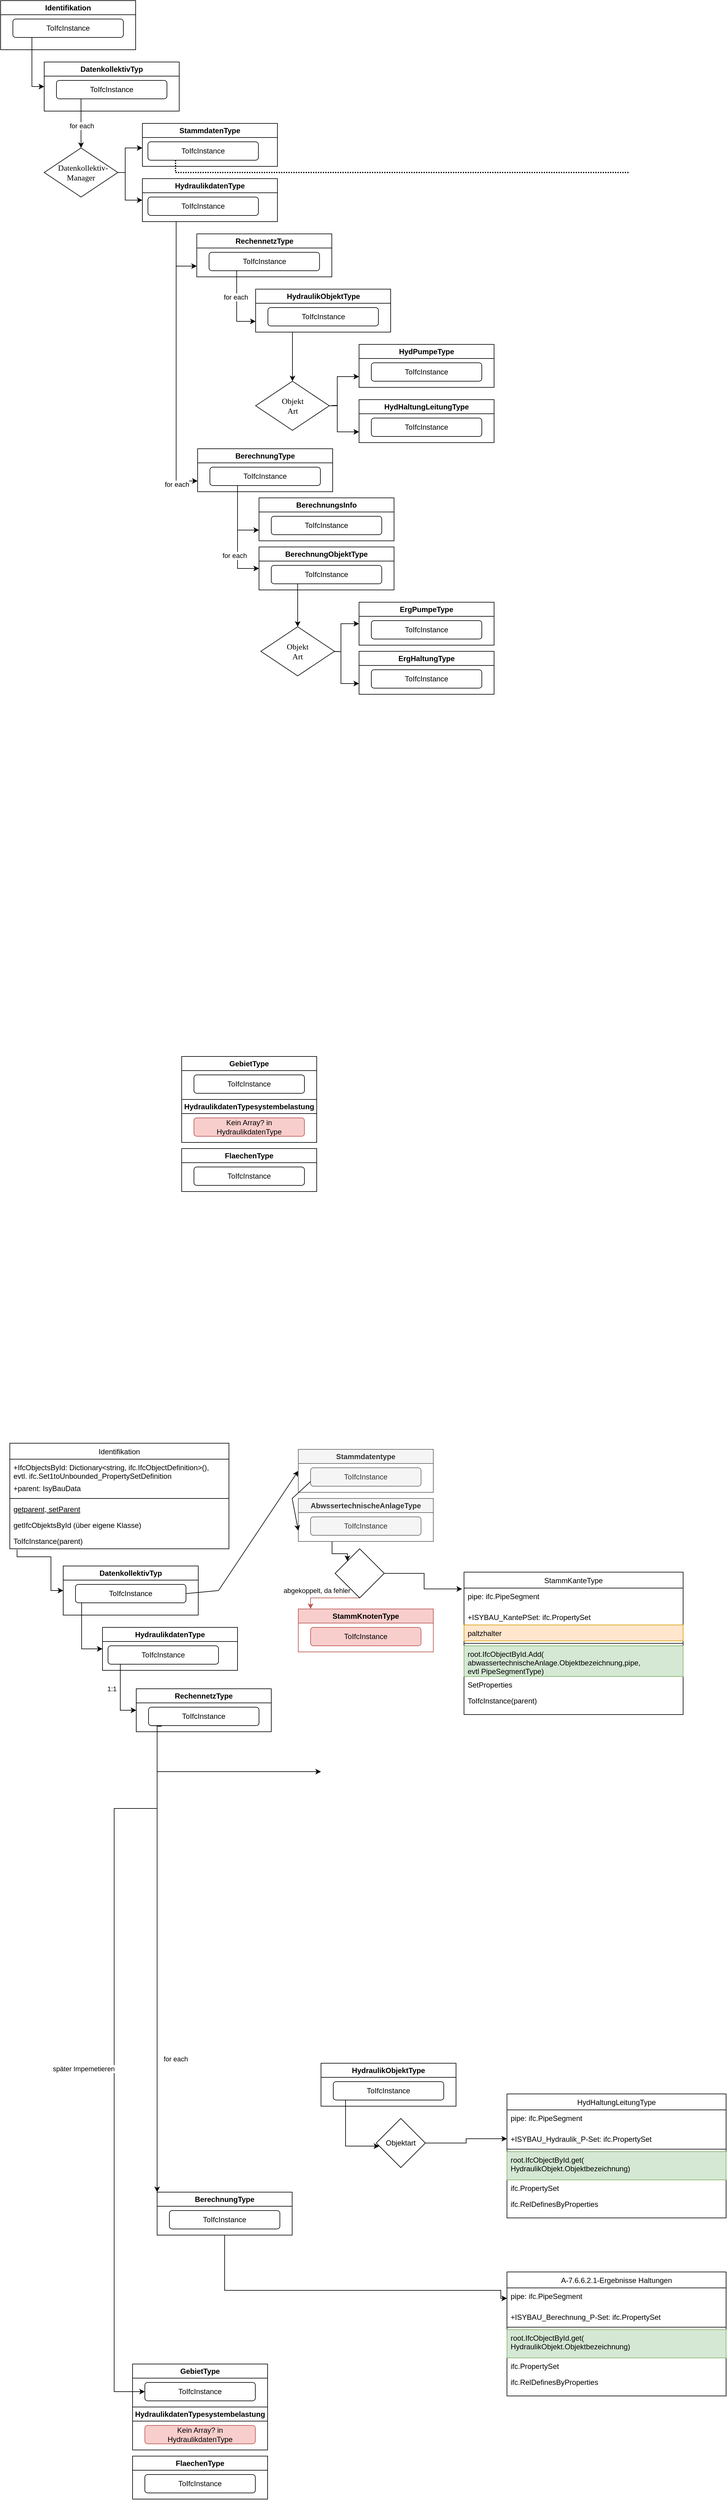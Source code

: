 <mxfile version="27.1.4">
  <diagram id="C5RBs43oDa-KdzZeNtuy" name="Page-1">
    <mxGraphModel dx="2850" dy="3434" grid="1" gridSize="10" guides="1" tooltips="1" connect="1" arrows="1" fold="1" page="1" pageScale="1" pageWidth="827" pageHeight="1169" math="0" shadow="0">
      <root>
        <mxCell id="WIyWlLk6GJQsqaUBKTNV-0" />
        <mxCell id="WIyWlLk6GJQsqaUBKTNV-1" parent="WIyWlLk6GJQsqaUBKTNV-0" />
        <mxCell id="Y7cw4CY2JgSgQnjSolrv-2" value="DatenkollektivTyp" style="swimlane;whiteSpace=wrap;html=1;" parent="WIyWlLk6GJQsqaUBKTNV-1" vertex="1">
          <mxGeometry x="-723" y="220" width="220" height="80" as="geometry" />
        </mxCell>
        <mxCell id="Y7cw4CY2JgSgQnjSolrv-3" value="ToIfcInstance" style="rounded=1;whiteSpace=wrap;html=1;fontSize=12;glass=0;strokeWidth=1;shadow=0;" parent="Y7cw4CY2JgSgQnjSolrv-2" vertex="1">
          <mxGeometry x="20" y="30" width="180" height="30" as="geometry" />
        </mxCell>
        <mxCell id="Y7cw4CY2JgSgQnjSolrv-4" value="" style="endArrow=classic;html=1;rounded=0;entryX=0;entryY=0.5;entryDx=0;entryDy=0;edgeStyle=orthogonalEdgeStyle;exitX=0.033;exitY=1.052;exitDx=0;exitDy=0;exitPerimeter=0;" parent="WIyWlLk6GJQsqaUBKTNV-1" source="SI0b86Gb-RYXk4agLxPK-26" target="Y7cw4CY2JgSgQnjSolrv-2" edge="1">
          <mxGeometry width="50" height="50" relative="1" as="geometry">
            <mxPoint x="-773" y="180" as="sourcePoint" />
            <mxPoint x="-413" y="150" as="targetPoint" />
            <Array as="points">
              <mxPoint x="-798" y="205" />
              <mxPoint x="-743" y="205" />
              <mxPoint x="-743" y="260" />
            </Array>
          </mxGeometry>
        </mxCell>
        <mxCell id="Y7cw4CY2JgSgQnjSolrv-5" value="HydraulikdatenType" style="swimlane;whiteSpace=wrap;html=1;" parent="WIyWlLk6GJQsqaUBKTNV-1" vertex="1">
          <mxGeometry x="-659" y="320" width="220" height="70" as="geometry" />
        </mxCell>
        <mxCell id="Y7cw4CY2JgSgQnjSolrv-6" value="ToIfcInstance" style="rounded=1;whiteSpace=wrap;html=1;fontSize=12;glass=0;strokeWidth=1;shadow=0;" parent="Y7cw4CY2JgSgQnjSolrv-5" vertex="1">
          <mxGeometry x="9" y="30" width="180" height="30" as="geometry" />
        </mxCell>
        <mxCell id="Y7cw4CY2JgSgQnjSolrv-7" value="" style="endArrow=classic;html=1;rounded=0;entryX=0;entryY=0.5;entryDx=0;entryDy=0;edgeStyle=orthogonalEdgeStyle;" parent="WIyWlLk6GJQsqaUBKTNV-1" target="Y7cw4CY2JgSgQnjSolrv-8" edge="1">
          <mxGeometry width="50" height="50" relative="1" as="geometry">
            <mxPoint x="-630" y="380" as="sourcePoint" />
            <mxPoint x="-610" y="455" as="targetPoint" />
            <Array as="points">
              <mxPoint x="-630" y="455" />
            </Array>
          </mxGeometry>
        </mxCell>
        <mxCell id="SI0b86Gb-RYXk4agLxPK-7" value="1:1" style="edgeLabel;html=1;align=center;verticalAlign=middle;resizable=0;points=[];" parent="Y7cw4CY2JgSgQnjSolrv-7" vertex="1" connectable="0">
          <mxGeometry x="-0.346" y="1" relative="1" as="geometry">
            <mxPoint x="-15" y="7" as="offset" />
          </mxGeometry>
        </mxCell>
        <mxCell id="Y7cw4CY2JgSgQnjSolrv-8" value="RechennetzType" style="swimlane;whiteSpace=wrap;html=1;" parent="WIyWlLk6GJQsqaUBKTNV-1" vertex="1">
          <mxGeometry x="-604" y="420" width="220" height="70" as="geometry" />
        </mxCell>
        <mxCell id="Y7cw4CY2JgSgQnjSolrv-9" value="ToIfcInstance" style="rounded=1;whiteSpace=wrap;html=1;fontSize=12;glass=0;strokeWidth=1;shadow=0;" parent="Y7cw4CY2JgSgQnjSolrv-8" vertex="1">
          <mxGeometry x="20" y="30" width="180" height="30" as="geometry" />
        </mxCell>
        <mxCell id="Y7cw4CY2JgSgQnjSolrv-10" value="" style="endArrow=classic;html=1;rounded=0;edgeStyle=orthogonalEdgeStyle;exitX=0.019;exitY=1.004;exitDx=0;exitDy=0;exitPerimeter=0;" parent="WIyWlLk6GJQsqaUBKTNV-1" source="Y7cw4CY2JgSgQnjSolrv-9" edge="1">
          <mxGeometry width="50" height="50" relative="1" as="geometry">
            <mxPoint x="-553" y="480" as="sourcePoint" />
            <mxPoint x="-303" y="555" as="targetPoint" />
            <Array as="points">
              <mxPoint x="-570" y="555" />
            </Array>
          </mxGeometry>
        </mxCell>
        <mxCell id="SI0b86Gb-RYXk4agLxPK-8" value="for each" style="edgeLabel;html=1;align=center;verticalAlign=middle;resizable=0;points=[];" parent="Y7cw4CY2JgSgQnjSolrv-10" vertex="1" connectable="0">
          <mxGeometry x="-0.735" y="-2" relative="1" as="geometry">
            <mxPoint x="32" y="507" as="offset" />
          </mxGeometry>
        </mxCell>
        <mxCell id="Y7cw4CY2JgSgQnjSolrv-11" value="GebietType" style="swimlane;whiteSpace=wrap;html=1;" parent="WIyWlLk6GJQsqaUBKTNV-1" vertex="1">
          <mxGeometry x="-610" y="1520" width="220" height="70" as="geometry" />
        </mxCell>
        <mxCell id="Y7cw4CY2JgSgQnjSolrv-12" value="ToIfcInstance" style="rounded=1;whiteSpace=wrap;html=1;fontSize=12;glass=0;strokeWidth=1;shadow=0;" parent="Y7cw4CY2JgSgQnjSolrv-11" vertex="1">
          <mxGeometry x="20" y="30" width="180" height="30" as="geometry" />
        </mxCell>
        <mxCell id="Y7cw4CY2JgSgQnjSolrv-14" value="FlaechenType" style="swimlane;whiteSpace=wrap;html=1;" parent="WIyWlLk6GJQsqaUBKTNV-1" vertex="1">
          <mxGeometry x="-610" y="1670" width="220" height="70" as="geometry" />
        </mxCell>
        <mxCell id="Y7cw4CY2JgSgQnjSolrv-15" value="ToIfcInstance" style="rounded=1;whiteSpace=wrap;html=1;fontSize=12;glass=0;strokeWidth=1;shadow=0;" parent="Y7cw4CY2JgSgQnjSolrv-14" vertex="1">
          <mxGeometry x="20" y="30" width="180" height="30" as="geometry" />
        </mxCell>
        <mxCell id="Y7cw4CY2JgSgQnjSolrv-17" value="HydraulikdatenTypesystembelastung" style="swimlane;whiteSpace=wrap;html=1;" parent="WIyWlLk6GJQsqaUBKTNV-1" vertex="1">
          <mxGeometry x="-610" y="1590" width="220" height="70" as="geometry" />
        </mxCell>
        <mxCell id="Y7cw4CY2JgSgQnjSolrv-18" value="Kein Array? in HydraulikdatenType" style="rounded=1;whiteSpace=wrap;html=1;fontSize=12;glass=0;strokeWidth=1;shadow=0;fillColor=#f8cecc;strokeColor=#b85450;" parent="Y7cw4CY2JgSgQnjSolrv-17" vertex="1">
          <mxGeometry x="20" y="30" width="180" height="30" as="geometry" />
        </mxCell>
        <mxCell id="SI0b86Gb-RYXk4agLxPK-69" style="edgeStyle=orthogonalEdgeStyle;rounded=0;orthogonalLoop=1;jettySize=auto;html=1;entryX=0;entryY=0.5;entryDx=0;entryDy=0;" parent="WIyWlLk6GJQsqaUBKTNV-1" source="Y7cw4CY2JgSgQnjSolrv-25" target="SI0b86Gb-RYXk4agLxPK-63" edge="1">
          <mxGeometry relative="1" as="geometry">
            <mxPoint x="-10" y="1420.0" as="targetPoint" />
            <Array as="points">
              <mxPoint x="-460" y="1400" />
              <mxPoint x="-10" y="1400" />
              <mxPoint x="-10" y="1413" />
            </Array>
          </mxGeometry>
        </mxCell>
        <mxCell id="Y7cw4CY2JgSgQnjSolrv-25" value="BerechnungType" style="swimlane;whiteSpace=wrap;html=1;" parent="WIyWlLk6GJQsqaUBKTNV-1" vertex="1">
          <mxGeometry x="-570" y="1240" width="220" height="70" as="geometry" />
        </mxCell>
        <mxCell id="Y7cw4CY2JgSgQnjSolrv-26" value="ToIfcInstance" style="rounded=1;whiteSpace=wrap;html=1;fontSize=12;glass=0;strokeWidth=1;shadow=0;" parent="Y7cw4CY2JgSgQnjSolrv-25" vertex="1">
          <mxGeometry x="20" y="30" width="180" height="30" as="geometry" />
        </mxCell>
        <mxCell id="Y7cw4CY2JgSgQnjSolrv-28" value="HydraulikObjektType" style="swimlane;whiteSpace=wrap;html=1;" parent="WIyWlLk6GJQsqaUBKTNV-1" vertex="1">
          <mxGeometry x="-303" y="1030" width="220" height="70" as="geometry" />
        </mxCell>
        <mxCell id="Y7cw4CY2JgSgQnjSolrv-29" value="ToIfcInstance" style="rounded=1;whiteSpace=wrap;html=1;fontSize=12;glass=0;strokeWidth=1;shadow=0;" parent="Y7cw4CY2JgSgQnjSolrv-28" vertex="1">
          <mxGeometry x="20" y="30" width="180" height="30" as="geometry" />
        </mxCell>
        <mxCell id="Y7cw4CY2JgSgQnjSolrv-30" value="" style="endArrow=classic;html=1;rounded=0;edgeStyle=orthogonalEdgeStyle;entryX=0;entryY=0.5;entryDx=0;entryDy=0;" parent="WIyWlLk6GJQsqaUBKTNV-1" source="SI0b86Gb-RYXk4agLxPK-11" target="SI0b86Gb-RYXk4agLxPK-54" edge="1">
          <mxGeometry width="50" height="50" relative="1" as="geometry">
            <mxPoint x="-263" y="1090" as="sourcePoint" />
            <mxPoint x="-23" y="1165" as="targetPoint" />
            <Array as="points" />
          </mxGeometry>
        </mxCell>
        <mxCell id="SI0b86Gb-RYXk4agLxPK-1" value="" style="endArrow=classic;html=1;rounded=0;entryX=0;entryY=0.5;entryDx=0;entryDy=0;edgeStyle=orthogonalEdgeStyle;" parent="WIyWlLk6GJQsqaUBKTNV-1" target="Y7cw4CY2JgSgQnjSolrv-5" edge="1">
          <mxGeometry width="50" height="50" relative="1" as="geometry">
            <mxPoint x="-693" y="280" as="sourcePoint" />
            <mxPoint x="-673" y="355" as="targetPoint" />
            <Array as="points">
              <mxPoint x="-693" y="355" />
            </Array>
          </mxGeometry>
        </mxCell>
        <mxCell id="SI0b86Gb-RYXk4agLxPK-3" value="" style="endArrow=classic;html=1;rounded=0;exitX=1;exitY=0.5;exitDx=0;exitDy=0;entryX=0;entryY=0.5;entryDx=0;entryDy=0;" parent="WIyWlLk6GJQsqaUBKTNV-1" source="Y7cw4CY2JgSgQnjSolrv-3" target="SI0b86Gb-RYXk4agLxPK-4" edge="1">
          <mxGeometry width="50" height="50" relative="1" as="geometry">
            <mxPoint x="-503" y="370" as="sourcePoint" />
            <mxPoint x="-423" y="130" as="targetPoint" />
            <Array as="points">
              <mxPoint x="-470" y="260" />
            </Array>
          </mxGeometry>
        </mxCell>
        <mxCell id="SI0b86Gb-RYXk4agLxPK-4" value="Stammdatentype" style="swimlane;whiteSpace=wrap;html=1;fillColor=#f5f5f5;fontColor=#333333;strokeColor=#666666;" parent="WIyWlLk6GJQsqaUBKTNV-1" vertex="1">
          <mxGeometry x="-340" y="30" width="220" height="70" as="geometry" />
        </mxCell>
        <mxCell id="SI0b86Gb-RYXk4agLxPK-5" value="ToIfcInstance" style="rounded=1;whiteSpace=wrap;html=1;fontSize=12;glass=0;strokeWidth=1;shadow=0;fillColor=#f5f5f5;fontColor=#333333;strokeColor=#666666;" parent="SI0b86Gb-RYXk4agLxPK-4" vertex="1">
          <mxGeometry x="20" y="30" width="180" height="30" as="geometry" />
        </mxCell>
        <mxCell id="SI0b86Gb-RYXk4agLxPK-12" value="" style="endArrow=classic;html=1;rounded=0;edgeStyle=orthogonalEdgeStyle;" parent="WIyWlLk6GJQsqaUBKTNV-1" target="SI0b86Gb-RYXk4agLxPK-11" edge="1">
          <mxGeometry width="50" height="50" relative="1" as="geometry">
            <mxPoint x="-263" y="1090" as="sourcePoint" />
            <mxPoint x="-13" y="1165" as="targetPoint" />
            <Array as="points">
              <mxPoint x="-263" y="1165" />
            </Array>
          </mxGeometry>
        </mxCell>
        <mxCell id="SI0b86Gb-RYXk4agLxPK-11" value="Objektart" style="rhombus;whiteSpace=wrap;html=1;" parent="WIyWlLk6GJQsqaUBKTNV-1" vertex="1">
          <mxGeometry x="-213" y="1120" width="80" height="80" as="geometry" />
        </mxCell>
        <mxCell id="SI0b86Gb-RYXk4agLxPK-17" value="Identifikation" style="swimlane;fontStyle=0;align=center;verticalAlign=top;childLayout=stackLayout;horizontal=1;startSize=26;horizontalStack=0;resizeParent=1;resizeLast=0;collapsible=1;marginBottom=0;rounded=0;shadow=0;strokeWidth=1;" parent="WIyWlLk6GJQsqaUBKTNV-1" vertex="1">
          <mxGeometry x="-810" y="20" width="357" height="172" as="geometry">
            <mxRectangle x="350" y="510" width="160" height="26" as="alternateBounds" />
          </mxGeometry>
        </mxCell>
        <mxCell id="SI0b86Gb-RYXk4agLxPK-18" value="+IfcObjectsById: Dictionary&lt;string, ifc.IfcObjectDefinition&gt;(), &#xa;evtl. ifc.Set1toUnbounded_PropertySetDefinition" style="text;align=left;verticalAlign=top;spacingLeft=4;spacingRight=4;overflow=hidden;rotatable=0;points=[[0,0.5],[1,0.5]];portConstraint=eastwest;" parent="SI0b86Gb-RYXk4agLxPK-17" vertex="1">
          <mxGeometry y="26" width="357" height="34" as="geometry" />
        </mxCell>
        <mxCell id="SI0b86Gb-RYXk4agLxPK-19" value="+parent: IsyBauData " style="text;align=left;verticalAlign=top;spacingLeft=4;spacingRight=4;overflow=hidden;rotatable=0;points=[[0,0.5],[1,0.5]];portConstraint=eastwest;rounded=0;shadow=0;html=0;" parent="SI0b86Gb-RYXk4agLxPK-17" vertex="1">
          <mxGeometry y="60" width="357" height="26" as="geometry" />
        </mxCell>
        <mxCell id="SI0b86Gb-RYXk4agLxPK-20" value="" style="line;html=1;strokeWidth=1;align=left;verticalAlign=middle;spacingTop=-1;spacingLeft=3;spacingRight=3;rotatable=0;labelPosition=right;points=[];portConstraint=eastwest;" parent="SI0b86Gb-RYXk4agLxPK-17" vertex="1">
          <mxGeometry y="86" width="357" height="8" as="geometry" />
        </mxCell>
        <mxCell id="SI0b86Gb-RYXk4agLxPK-21" value="getparent, setParent&#xa;" style="text;align=left;verticalAlign=top;spacingLeft=4;spacingRight=4;overflow=hidden;rotatable=0;points=[[0,0.5],[1,0.5]];portConstraint=eastwest;fontStyle=4" parent="SI0b86Gb-RYXk4agLxPK-17" vertex="1">
          <mxGeometry y="94" width="357" height="26" as="geometry" />
        </mxCell>
        <mxCell id="SI0b86Gb-RYXk4agLxPK-22" value="getIfcObjektsById (über eigene Klasse)" style="text;align=left;verticalAlign=top;spacingLeft=4;spacingRight=4;overflow=hidden;rotatable=0;points=[[0,0.5],[1,0.5]];portConstraint=eastwest;" parent="SI0b86Gb-RYXk4agLxPK-17" vertex="1">
          <mxGeometry y="120" width="357" height="26" as="geometry" />
        </mxCell>
        <mxCell id="SI0b86Gb-RYXk4agLxPK-26" value="ToIfcInstance(parent)" style="text;align=left;verticalAlign=top;spacingLeft=4;spacingRight=4;overflow=hidden;rotatable=0;points=[[0,0.5],[1,0.5]];portConstraint=eastwest;" parent="SI0b86Gb-RYXk4agLxPK-17" vertex="1">
          <mxGeometry y="146" width="357" height="26" as="geometry" />
        </mxCell>
        <mxCell id="SI0b86Gb-RYXk4agLxPK-35" style="edgeStyle=orthogonalEdgeStyle;rounded=0;orthogonalLoop=1;jettySize=auto;html=1;exitX=0.25;exitY=1;exitDx=0;exitDy=0;entryX=0;entryY=0;entryDx=0;entryDy=0;" parent="WIyWlLk6GJQsqaUBKTNV-1" source="SI0b86Gb-RYXk4agLxPK-29" target="SI0b86Gb-RYXk4agLxPK-34" edge="1">
          <mxGeometry relative="1" as="geometry" />
        </mxCell>
        <mxCell id="SI0b86Gb-RYXk4agLxPK-29" value="AbwssertechnischeAnlageType" style="swimlane;whiteSpace=wrap;html=1;fillColor=#f5f5f5;fontColor=#333333;strokeColor=#666666;" parent="WIyWlLk6GJQsqaUBKTNV-1" vertex="1">
          <mxGeometry x="-340" y="110" width="220" height="70" as="geometry" />
        </mxCell>
        <mxCell id="SI0b86Gb-RYXk4agLxPK-30" value="ToIfcInstance" style="rounded=1;whiteSpace=wrap;html=1;fontSize=12;glass=0;strokeWidth=1;shadow=0;fillColor=#f5f5f5;fontColor=#333333;strokeColor=#666666;" parent="SI0b86Gb-RYXk4agLxPK-29" vertex="1">
          <mxGeometry x="20" y="30" width="180" height="30" as="geometry" />
        </mxCell>
        <mxCell id="SI0b86Gb-RYXk4agLxPK-33" value="" style="endArrow=classic;html=1;rounded=0;entryX=0;entryY=0.75;entryDx=0;entryDy=0;exitX=0;exitY=0.75;exitDx=0;exitDy=0;" parent="WIyWlLk6GJQsqaUBKTNV-1" source="SI0b86Gb-RYXk4agLxPK-5" target="SI0b86Gb-RYXk4agLxPK-29" edge="1">
          <mxGeometry width="50" height="50" relative="1" as="geometry">
            <mxPoint x="70" y="480" as="sourcePoint" />
            <mxPoint x="120" y="430" as="targetPoint" />
            <Array as="points">
              <mxPoint x="-350" y="110" />
            </Array>
          </mxGeometry>
        </mxCell>
        <mxCell id="SI0b86Gb-RYXk4agLxPK-36" style="edgeStyle=orthogonalEdgeStyle;rounded=0;orthogonalLoop=1;jettySize=auto;html=1;exitX=1;exitY=0.5;exitDx=0;exitDy=0;entryX=-0.009;entryY=0.118;entryDx=0;entryDy=0;entryPerimeter=0;" parent="WIyWlLk6GJQsqaUBKTNV-1" source="SI0b86Gb-RYXk4agLxPK-34" target="SI0b86Gb-RYXk4agLxPK-45" edge="1">
          <mxGeometry relative="1" as="geometry">
            <mxPoint x="-79.5" y="286.5" as="targetPoint" />
          </mxGeometry>
        </mxCell>
        <mxCell id="SI0b86Gb-RYXk4agLxPK-41" style="edgeStyle=orthogonalEdgeStyle;rounded=0;orthogonalLoop=1;jettySize=auto;html=1;exitX=0.5;exitY=1;exitDx=0;exitDy=0;fillColor=#f8cecc;strokeColor=#b85450;" parent="WIyWlLk6GJQsqaUBKTNV-1" source="SI0b86Gb-RYXk4agLxPK-34" target="SI0b86Gb-RYXk4agLxPK-39" edge="1">
          <mxGeometry relative="1" as="geometry">
            <Array as="points">
              <mxPoint x="-320" y="280" />
              <mxPoint x="-320" y="280" />
            </Array>
          </mxGeometry>
        </mxCell>
        <mxCell id="SI0b86Gb-RYXk4agLxPK-42" value="abgekoppelt, da fehler" style="edgeLabel;html=1;align=center;verticalAlign=middle;resizable=0;points=[];" parent="SI0b86Gb-RYXk4agLxPK-41" vertex="1" connectable="0">
          <mxGeometry x="0.264" y="1" relative="1" as="geometry">
            <mxPoint x="-8" y="-13" as="offset" />
          </mxGeometry>
        </mxCell>
        <mxCell id="SI0b86Gb-RYXk4agLxPK-34" value="" style="rhombus;whiteSpace=wrap;html=1;" parent="WIyWlLk6GJQsqaUBKTNV-1" vertex="1">
          <mxGeometry x="-280" y="192" width="80" height="80" as="geometry" />
        </mxCell>
        <mxCell id="SI0b86Gb-RYXk4agLxPK-39" value="StammKnotenType" style="swimlane;whiteSpace=wrap;html=1;fillColor=#f8cecc;strokeColor=#b85450;" parent="WIyWlLk6GJQsqaUBKTNV-1" vertex="1">
          <mxGeometry x="-340" y="290" width="220" height="70" as="geometry" />
        </mxCell>
        <mxCell id="SI0b86Gb-RYXk4agLxPK-40" value="ToIfcInstance" style="rounded=1;whiteSpace=wrap;html=1;fontSize=12;glass=0;strokeWidth=1;shadow=0;fillColor=#f8cecc;strokeColor=#b85450;" parent="SI0b86Gb-RYXk4agLxPK-39" vertex="1">
          <mxGeometry x="20" y="30" width="180" height="30" as="geometry" />
        </mxCell>
        <mxCell id="SI0b86Gb-RYXk4agLxPK-45" value="StammKanteType" style="swimlane;fontStyle=0;align=center;verticalAlign=top;childLayout=stackLayout;horizontal=1;startSize=26;horizontalStack=0;resizeParent=1;resizeLast=0;collapsible=1;marginBottom=0;rounded=0;shadow=0;strokeWidth=1;" parent="WIyWlLk6GJQsqaUBKTNV-1" vertex="1">
          <mxGeometry x="-70" y="230" width="357" height="232" as="geometry">
            <mxRectangle x="350" y="510" width="160" height="26" as="alternateBounds" />
          </mxGeometry>
        </mxCell>
        <mxCell id="SI0b86Gb-RYXk4agLxPK-46" value="pipe: ifc.PipeSegment" style="text;align=left;verticalAlign=top;spacingLeft=4;spacingRight=4;overflow=hidden;rotatable=0;points=[[0,0.5],[1,0.5]];portConstraint=eastwest;" parent="SI0b86Gb-RYXk4agLxPK-45" vertex="1">
          <mxGeometry y="26" width="357" height="34" as="geometry" />
        </mxCell>
        <mxCell id="SI0b86Gb-RYXk4agLxPK-59" value="+ISYBAU_KantePSet: ifc.PropertySet " style="text;align=left;verticalAlign=top;spacingLeft=4;spacingRight=4;overflow=hidden;rotatable=0;points=[[0,0.5],[1,0.5]];portConstraint=eastwest;rounded=0;shadow=0;html=0;" parent="SI0b86Gb-RYXk4agLxPK-45" vertex="1">
          <mxGeometry y="60" width="357" height="26" as="geometry" />
        </mxCell>
        <mxCell id="SI0b86Gb-RYXk4agLxPK-47" value="paltzhalter" style="text;align=left;verticalAlign=top;spacingLeft=4;spacingRight=4;overflow=hidden;rotatable=0;points=[[0,0.5],[1,0.5]];portConstraint=eastwest;rounded=0;shadow=0;html=0;fillColor=#ffe6cc;strokeColor=#d79b00;" parent="SI0b86Gb-RYXk4agLxPK-45" vertex="1">
          <mxGeometry y="86" width="357" height="26" as="geometry" />
        </mxCell>
        <mxCell id="SI0b86Gb-RYXk4agLxPK-48" value="" style="line;html=1;strokeWidth=1;align=left;verticalAlign=middle;spacingTop=-1;spacingLeft=3;spacingRight=3;rotatable=0;labelPosition=right;points=[];portConstraint=eastwest;" parent="SI0b86Gb-RYXk4agLxPK-45" vertex="1">
          <mxGeometry y="112" width="357" height="8" as="geometry" />
        </mxCell>
        <mxCell id="SI0b86Gb-RYXk4agLxPK-49" value="root.IfcObjectById.Add(&#xa;abwassertechnischeAnlage.Objektbezeichnung,pipe, &#xa;evtl PipeSegmentType)" style="text;align=left;verticalAlign=top;spacingLeft=4;spacingRight=4;overflow=hidden;rotatable=0;points=[[0,0.5],[1,0.5]];portConstraint=eastwest;fontStyle=0;fillColor=#d5e8d4;strokeColor=#82b366;" parent="SI0b86Gb-RYXk4agLxPK-45" vertex="1">
          <mxGeometry y="120" width="357" height="50" as="geometry" />
        </mxCell>
        <mxCell id="SI0b86Gb-RYXk4agLxPK-50" value="SetProperties" style="text;align=left;verticalAlign=top;spacingLeft=4;spacingRight=4;overflow=hidden;rotatable=0;points=[[0,0.5],[1,0.5]];portConstraint=eastwest;" parent="SI0b86Gb-RYXk4agLxPK-45" vertex="1">
          <mxGeometry y="170" width="357" height="26" as="geometry" />
        </mxCell>
        <mxCell id="SI0b86Gb-RYXk4agLxPK-51" value="ToIfcInstance(parent)" style="text;align=left;verticalAlign=top;spacingLeft=4;spacingRight=4;overflow=hidden;rotatable=0;points=[[0,0.5],[1,0.5]];portConstraint=eastwest;" parent="SI0b86Gb-RYXk4agLxPK-45" vertex="1">
          <mxGeometry y="196" width="357" height="26" as="geometry" />
        </mxCell>
        <mxCell id="SI0b86Gb-RYXk4agLxPK-52" value="HydHaltungLeitungType" style="swimlane;fontStyle=0;align=center;verticalAlign=top;childLayout=stackLayout;horizontal=1;startSize=26;horizontalStack=0;resizeParent=1;resizeLast=0;collapsible=1;marginBottom=0;rounded=0;shadow=0;strokeWidth=1;" parent="WIyWlLk6GJQsqaUBKTNV-1" vertex="1">
          <mxGeometry y="1080" width="357" height="202" as="geometry">
            <mxRectangle x="350" y="510" width="160" height="26" as="alternateBounds" />
          </mxGeometry>
        </mxCell>
        <mxCell id="SI0b86Gb-RYXk4agLxPK-53" value="pipe: ifc.PipeSegment" style="text;align=left;verticalAlign=top;spacingLeft=4;spacingRight=4;overflow=hidden;rotatable=0;points=[[0,0.5],[1,0.5]];portConstraint=eastwest;" parent="SI0b86Gb-RYXk4agLxPK-52" vertex="1">
          <mxGeometry y="26" width="357" height="34" as="geometry" />
        </mxCell>
        <mxCell id="SI0b86Gb-RYXk4agLxPK-54" value="+ISYBAU_Hydraulik_P-Set: ifc.PropertySet " style="text;align=left;verticalAlign=top;spacingLeft=4;spacingRight=4;overflow=hidden;rotatable=0;points=[[0,0.5],[1,0.5]];portConstraint=eastwest;rounded=0;shadow=0;html=0;" parent="SI0b86Gb-RYXk4agLxPK-52" vertex="1">
          <mxGeometry y="60" width="357" height="26" as="geometry" />
        </mxCell>
        <mxCell id="SI0b86Gb-RYXk4agLxPK-55" value="" style="line;html=1;strokeWidth=1;align=left;verticalAlign=middle;spacingTop=-1;spacingLeft=3;spacingRight=3;rotatable=0;labelPosition=right;points=[];portConstraint=eastwest;" parent="SI0b86Gb-RYXk4agLxPK-52" vertex="1">
          <mxGeometry y="86" width="357" height="8" as="geometry" />
        </mxCell>
        <mxCell id="SI0b86Gb-RYXk4agLxPK-56" value="root.IfcObjectById.get(&#xa;HydraulikObjekt.Objektbezeichnung)" style="text;align=left;verticalAlign=top;spacingLeft=4;spacingRight=4;overflow=hidden;rotatable=0;points=[[0,0.5],[1,0.5]];portConstraint=eastwest;fontStyle=0;fillColor=#d5e8d4;strokeColor=#82b366;" parent="SI0b86Gb-RYXk4agLxPK-52" vertex="1">
          <mxGeometry y="94" width="357" height="46" as="geometry" />
        </mxCell>
        <mxCell id="SI0b86Gb-RYXk4agLxPK-57" value="ifc.PropertySet" style="text;align=left;verticalAlign=top;spacingLeft=4;spacingRight=4;overflow=hidden;rotatable=0;points=[[0,0.5],[1,0.5]];portConstraint=eastwest;" parent="SI0b86Gb-RYXk4agLxPK-52" vertex="1">
          <mxGeometry y="140" width="357" height="26" as="geometry" />
        </mxCell>
        <mxCell id="SI0b86Gb-RYXk4agLxPK-58" value="ifc.RelDefinesByProperties" style="text;align=left;verticalAlign=top;spacingLeft=4;spacingRight=4;overflow=hidden;rotatable=0;points=[[0,0.5],[1,0.5]];portConstraint=eastwest;" parent="SI0b86Gb-RYXk4agLxPK-52" vertex="1">
          <mxGeometry y="166" width="357" height="26" as="geometry" />
        </mxCell>
        <mxCell id="SI0b86Gb-RYXk4agLxPK-9" value="" style="endArrow=classic;html=1;rounded=0;entryX=0;entryY=0.5;entryDx=0;entryDy=0;edgeStyle=orthogonalEdgeStyle;exitX=0.018;exitY=1;exitDx=0;exitDy=0;exitPerimeter=0;" parent="WIyWlLk6GJQsqaUBKTNV-1" source="Y7cw4CY2JgSgQnjSolrv-9" target="Y7cw4CY2JgSgQnjSolrv-12" edge="1">
          <mxGeometry width="50" height="50" relative="1" as="geometry">
            <mxPoint x="-563" y="470" as="sourcePoint" />
            <mxPoint x="-543" y="545" as="targetPoint" />
            <Array as="points">
              <mxPoint x="-563" y="480" />
              <mxPoint x="-570" y="481" />
              <mxPoint x="-570" y="615" />
              <mxPoint x="-640" y="615" />
              <mxPoint x="-640" y="1055" />
            </Array>
          </mxGeometry>
        </mxCell>
        <mxCell id="SI0b86Gb-RYXk4agLxPK-10" value="später Impemetieren" style="edgeLabel;html=1;align=center;verticalAlign=middle;resizable=0;points=[];" parent="SI0b86Gb-RYXk4agLxPK-9" vertex="1" connectable="0">
          <mxGeometry x="0.043" y="-3" relative="1" as="geometry">
            <mxPoint x="-47" y="12" as="offset" />
          </mxGeometry>
        </mxCell>
        <mxCell id="SI0b86Gb-RYXk4agLxPK-61" value="" style="endArrow=classic;html=1;rounded=0;entryX=0;entryY=0;entryDx=0;entryDy=0;" parent="WIyWlLk6GJQsqaUBKTNV-1" target="Y7cw4CY2JgSgQnjSolrv-25" edge="1">
          <mxGeometry width="50" height="50" relative="1" as="geometry">
            <mxPoint x="-570" y="490" as="sourcePoint" />
            <mxPoint x="-310" y="530" as="targetPoint" />
            <Array as="points">
              <mxPoint x="-570" y="610" />
            </Array>
          </mxGeometry>
        </mxCell>
        <mxCell id="SI0b86Gb-RYXk4agLxPK-62" value="A-7.6.6.2.1-Ergebnisse Haltungen" style="swimlane;fontStyle=0;align=center;verticalAlign=top;childLayout=stackLayout;horizontal=1;startSize=26;horizontalStack=0;resizeParent=1;resizeLast=0;collapsible=1;marginBottom=0;rounded=0;shadow=0;strokeWidth=1;" parent="WIyWlLk6GJQsqaUBKTNV-1" vertex="1">
          <mxGeometry y="1370" width="357" height="202" as="geometry">
            <mxRectangle x="350" y="510" width="160" height="26" as="alternateBounds" />
          </mxGeometry>
        </mxCell>
        <mxCell id="SI0b86Gb-RYXk4agLxPK-63" value="pipe: ifc.PipeSegment" style="text;align=left;verticalAlign=top;spacingLeft=4;spacingRight=4;overflow=hidden;rotatable=0;points=[[0,0.5],[1,0.5]];portConstraint=eastwest;" parent="SI0b86Gb-RYXk4agLxPK-62" vertex="1">
          <mxGeometry y="26" width="357" height="34" as="geometry" />
        </mxCell>
        <mxCell id="SI0b86Gb-RYXk4agLxPK-64" value="+ISYBAU_Berechnung_P-Set: ifc.PropertySet " style="text;align=left;verticalAlign=top;spacingLeft=4;spacingRight=4;overflow=hidden;rotatable=0;points=[[0,0.5],[1,0.5]];portConstraint=eastwest;rounded=0;shadow=0;html=0;" parent="SI0b86Gb-RYXk4agLxPK-62" vertex="1">
          <mxGeometry y="60" width="357" height="26" as="geometry" />
        </mxCell>
        <mxCell id="SI0b86Gb-RYXk4agLxPK-65" value="" style="line;html=1;strokeWidth=1;align=left;verticalAlign=middle;spacingTop=-1;spacingLeft=3;spacingRight=3;rotatable=0;labelPosition=right;points=[];portConstraint=eastwest;" parent="SI0b86Gb-RYXk4agLxPK-62" vertex="1">
          <mxGeometry y="86" width="357" height="8" as="geometry" />
        </mxCell>
        <mxCell id="SI0b86Gb-RYXk4agLxPK-66" value="root.IfcObjectById.get(&#xa;HydraulikObjekt.Objektbezeichnung)" style="text;align=left;verticalAlign=top;spacingLeft=4;spacingRight=4;overflow=hidden;rotatable=0;points=[[0,0.5],[1,0.5]];portConstraint=eastwest;fontStyle=0;fillColor=#d5e8d4;strokeColor=#82b366;" parent="SI0b86Gb-RYXk4agLxPK-62" vertex="1">
          <mxGeometry y="94" width="357" height="46" as="geometry" />
        </mxCell>
        <mxCell id="SI0b86Gb-RYXk4agLxPK-67" value="ifc.PropertySet" style="text;align=left;verticalAlign=top;spacingLeft=4;spacingRight=4;overflow=hidden;rotatable=0;points=[[0,0.5],[1,0.5]];portConstraint=eastwest;" parent="SI0b86Gb-RYXk4agLxPK-62" vertex="1">
          <mxGeometry y="140" width="357" height="26" as="geometry" />
        </mxCell>
        <mxCell id="SI0b86Gb-RYXk4agLxPK-68" value="ifc.RelDefinesByProperties" style="text;align=left;verticalAlign=top;spacingLeft=4;spacingRight=4;overflow=hidden;rotatable=0;points=[[0,0.5],[1,0.5]];portConstraint=eastwest;" parent="SI0b86Gb-RYXk4agLxPK-62" vertex="1">
          <mxGeometry y="166" width="357" height="26" as="geometry" />
        </mxCell>
        <mxCell id="9Q_PbebRLOP6VuBMucOX-0" value="DatenkollektivTyp" style="swimlane;whiteSpace=wrap;html=1;" parent="WIyWlLk6GJQsqaUBKTNV-1" vertex="1">
          <mxGeometry x="-754" y="-2230" width="220" height="80" as="geometry" />
        </mxCell>
        <mxCell id="9Q_PbebRLOP6VuBMucOX-75" style="edgeStyle=orthogonalEdgeStyle;rounded=0;orthogonalLoop=1;jettySize=auto;html=1;exitX=1;exitY=0.5;exitDx=0;exitDy=0;" parent="9Q_PbebRLOP6VuBMucOX-0" source="sodIMw84GwdBXkJ6qfrH-9" edge="1">
          <mxGeometry relative="1" as="geometry">
            <mxPoint x="160" y="140" as="targetPoint" />
            <Array as="points">
              <mxPoint x="132" y="180" />
              <mxPoint x="132" y="140" />
            </Array>
          </mxGeometry>
        </mxCell>
        <mxCell id="9Q_PbebRLOP6VuBMucOX-1" value="ToIfcInstance" style="rounded=1;whiteSpace=wrap;html=1;fontSize=12;glass=0;strokeWidth=1;shadow=0;" parent="9Q_PbebRLOP6VuBMucOX-0" vertex="1">
          <mxGeometry x="20" y="30" width="180" height="30" as="geometry" />
        </mxCell>
        <mxCell id="sodIMw84GwdBXkJ6qfrH-10" style="edgeStyle=orthogonalEdgeStyle;rounded=0;orthogonalLoop=1;jettySize=auto;html=1;exitX=0.25;exitY=1;exitDx=0;exitDy=0;entryX=0.5;entryY=0;entryDx=0;entryDy=0;" edge="1" parent="9Q_PbebRLOP6VuBMucOX-0" source="9Q_PbebRLOP6VuBMucOX-1" target="sodIMw84GwdBXkJ6qfrH-9">
          <mxGeometry relative="1" as="geometry">
            <Array as="points">
              <mxPoint x="60" y="60" />
            </Array>
          </mxGeometry>
        </mxCell>
        <mxCell id="sodIMw84GwdBXkJ6qfrH-31" value="for each" style="edgeLabel;html=1;align=center;verticalAlign=middle;resizable=0;points=[];" vertex="1" connectable="0" parent="sodIMw84GwdBXkJ6qfrH-10">
          <mxGeometry x="0.148" y="1" relative="1" as="geometry">
            <mxPoint as="offset" />
          </mxGeometry>
        </mxCell>
        <mxCell id="9Q_PbebRLOP6VuBMucOX-2" value="" style="endArrow=classic;html=1;rounded=0;entryX=0;entryY=0.5;entryDx=0;entryDy=0;edgeStyle=orthogonalEdgeStyle;" parent="WIyWlLk6GJQsqaUBKTNV-1" source="sodIMw84GwdBXkJ6qfrH-29" target="9Q_PbebRLOP6VuBMucOX-0" edge="1">
          <mxGeometry width="50" height="50" relative="1" as="geometry">
            <mxPoint x="-829.219" y="-2246.648" as="sourcePoint" />
            <mxPoint x="-444" y="-2290" as="targetPoint" />
            <Array as="points">
              <mxPoint x="-774" y="-2190" />
            </Array>
          </mxGeometry>
        </mxCell>
        <mxCell id="9Q_PbebRLOP6VuBMucOX-77" style="edgeStyle=orthogonalEdgeStyle;rounded=0;orthogonalLoop=1;jettySize=auto;html=1;exitX=0.25;exitY=1;exitDx=0;exitDy=0;entryX=0;entryY=0.75;entryDx=0;entryDy=0;" parent="WIyWlLk6GJQsqaUBKTNV-1" source="9Q_PbebRLOP6VuBMucOX-3" target="9Q_PbebRLOP6VuBMucOX-7" edge="1">
          <mxGeometry relative="1" as="geometry">
            <mxPoint x="-539.412" y="-1940" as="targetPoint" />
          </mxGeometry>
        </mxCell>
        <mxCell id="9Q_PbebRLOP6VuBMucOX-3" value="HydraulikdatenType" style="swimlane;whiteSpace=wrap;html=1;" parent="WIyWlLk6GJQsqaUBKTNV-1" vertex="1">
          <mxGeometry x="-594" y="-2040" width="220" height="70" as="geometry" />
        </mxCell>
        <mxCell id="9Q_PbebRLOP6VuBMucOX-4" value="ToIfcInstance" style="rounded=1;whiteSpace=wrap;html=1;fontSize=12;glass=0;strokeWidth=1;shadow=0;" parent="9Q_PbebRLOP6VuBMucOX-3" vertex="1">
          <mxGeometry x="9" y="30" width="180" height="30" as="geometry" />
        </mxCell>
        <mxCell id="9Q_PbebRLOP6VuBMucOX-7" value="RechennetzType" style="swimlane;whiteSpace=wrap;html=1;" parent="WIyWlLk6GJQsqaUBKTNV-1" vertex="1">
          <mxGeometry x="-505.38" y="-1950" width="220" height="70" as="geometry" />
        </mxCell>
        <mxCell id="9Q_PbebRLOP6VuBMucOX-8" value="ToIfcInstance" style="rounded=1;whiteSpace=wrap;html=1;fontSize=12;glass=0;strokeWidth=1;shadow=0;" parent="9Q_PbebRLOP6VuBMucOX-7" vertex="1">
          <mxGeometry x="20" y="30" width="180" height="30" as="geometry" />
        </mxCell>
        <mxCell id="9Q_PbebRLOP6VuBMucOX-11" value="GebietType" style="swimlane;whiteSpace=wrap;html=1;" parent="WIyWlLk6GJQsqaUBKTNV-1" vertex="1">
          <mxGeometry x="-530" y="-610" width="220" height="70" as="geometry" />
        </mxCell>
        <mxCell id="9Q_PbebRLOP6VuBMucOX-12" value="ToIfcInstance" style="rounded=1;whiteSpace=wrap;html=1;fontSize=12;glass=0;strokeWidth=1;shadow=0;" parent="9Q_PbebRLOP6VuBMucOX-11" vertex="1">
          <mxGeometry x="20" y="30" width="180" height="30" as="geometry" />
        </mxCell>
        <mxCell id="9Q_PbebRLOP6VuBMucOX-13" value="FlaechenType" style="swimlane;whiteSpace=wrap;html=1;" parent="WIyWlLk6GJQsqaUBKTNV-1" vertex="1">
          <mxGeometry x="-530" y="-460" width="220" height="70" as="geometry" />
        </mxCell>
        <mxCell id="9Q_PbebRLOP6VuBMucOX-14" value="ToIfcInstance" style="rounded=1;whiteSpace=wrap;html=1;fontSize=12;glass=0;strokeWidth=1;shadow=0;" parent="9Q_PbebRLOP6VuBMucOX-13" vertex="1">
          <mxGeometry x="20" y="30" width="180" height="30" as="geometry" />
        </mxCell>
        <mxCell id="9Q_PbebRLOP6VuBMucOX-15" value="HydraulikdatenTypesystembelastung" style="swimlane;whiteSpace=wrap;html=1;" parent="WIyWlLk6GJQsqaUBKTNV-1" vertex="1">
          <mxGeometry x="-530" y="-540" width="220" height="70" as="geometry" />
        </mxCell>
        <mxCell id="9Q_PbebRLOP6VuBMucOX-16" value="Kein Array? in HydraulikdatenType" style="rounded=1;whiteSpace=wrap;html=1;fontSize=12;glass=0;strokeWidth=1;shadow=0;fillColor=#f8cecc;strokeColor=#b85450;" parent="9Q_PbebRLOP6VuBMucOX-15" vertex="1">
          <mxGeometry x="20" y="30" width="180" height="30" as="geometry" />
        </mxCell>
        <mxCell id="9Q_PbebRLOP6VuBMucOX-18" value="BerechnungType" style="swimlane;whiteSpace=wrap;html=1;" parent="WIyWlLk6GJQsqaUBKTNV-1" vertex="1">
          <mxGeometry x="-504" y="-1600" width="220" height="70" as="geometry" />
        </mxCell>
        <mxCell id="9Q_PbebRLOP6VuBMucOX-19" value="ToIfcInstance" style="rounded=1;whiteSpace=wrap;html=1;fontSize=12;glass=0;strokeWidth=1;shadow=0;" parent="9Q_PbebRLOP6VuBMucOX-18" vertex="1">
          <mxGeometry x="20" y="30" width="180" height="30" as="geometry" />
        </mxCell>
        <mxCell id="sodIMw84GwdBXkJ6qfrH-12" style="edgeStyle=orthogonalEdgeStyle;rounded=0;orthogonalLoop=1;jettySize=auto;html=1;exitX=0.25;exitY=1;exitDx=0;exitDy=0;" edge="1" parent="WIyWlLk6GJQsqaUBKTNV-1" source="9Q_PbebRLOP6VuBMucOX-20" target="sodIMw84GwdBXkJ6qfrH-11">
          <mxGeometry relative="1" as="geometry">
            <Array as="points">
              <mxPoint x="-349.5" y="-1790" />
            </Array>
          </mxGeometry>
        </mxCell>
        <mxCell id="9Q_PbebRLOP6VuBMucOX-20" value="HydraulikObjektType" style="swimlane;whiteSpace=wrap;html=1;" parent="WIyWlLk6GJQsqaUBKTNV-1" vertex="1">
          <mxGeometry x="-409.5" y="-1860" width="220" height="70" as="geometry" />
        </mxCell>
        <mxCell id="9Q_PbebRLOP6VuBMucOX-21" value="ToIfcInstance" style="rounded=1;whiteSpace=wrap;html=1;fontSize=12;glass=0;strokeWidth=1;shadow=0;" parent="9Q_PbebRLOP6VuBMucOX-20" vertex="1">
          <mxGeometry x="20" y="30" width="180" height="30" as="geometry" />
        </mxCell>
        <mxCell id="9Q_PbebRLOP6VuBMucOX-71" style="edgeStyle=orthogonalEdgeStyle;rounded=0;orthogonalLoop=1;jettySize=auto;html=1;exitX=0.25;exitY=1;exitDx=0;exitDy=0;entryX=0;entryY=0.75;entryDx=0;entryDy=0;" parent="WIyWlLk6GJQsqaUBKTNV-1" source="9Q_PbebRLOP6VuBMucOX-3" target="9Q_PbebRLOP6VuBMucOX-18" edge="1">
          <mxGeometry relative="1" as="geometry">
            <mxPoint x="-502.889" y="-1850" as="targetPoint" />
          </mxGeometry>
        </mxCell>
        <mxCell id="9Q_PbebRLOP6VuBMucOX-72" value="for each" style="edgeLabel;html=1;align=center;verticalAlign=middle;resizable=0;points=[];" parent="9Q_PbebRLOP6VuBMucOX-71" vertex="1" connectable="0">
          <mxGeometry x="0.158" y="-3" relative="1" as="geometry">
            <mxPoint x="4" y="163" as="offset" />
          </mxGeometry>
        </mxCell>
        <mxCell id="9Q_PbebRLOP6VuBMucOX-73" value="StammdatenType" style="swimlane;whiteSpace=wrap;html=1;" parent="WIyWlLk6GJQsqaUBKTNV-1" vertex="1">
          <mxGeometry x="-594" y="-2130" width="220" height="70" as="geometry" />
        </mxCell>
        <mxCell id="9Q_PbebRLOP6VuBMucOX-74" value="ToIfcInstance" style="rounded=1;whiteSpace=wrap;html=1;fontSize=12;glass=0;strokeWidth=1;shadow=0;" parent="9Q_PbebRLOP6VuBMucOX-73" vertex="1">
          <mxGeometry x="9" y="30" width="180" height="30" as="geometry" />
        </mxCell>
        <mxCell id="9Q_PbebRLOP6VuBMucOX-80" value="" style="endArrow=none;dashed=1;html=1;dashPattern=1 1;strokeWidth=2;rounded=0;exitX=0.25;exitY=1;exitDx=0;exitDy=0;edgeStyle=orthogonalEdgeStyle;" parent="9Q_PbebRLOP6VuBMucOX-73" source="9Q_PbebRLOP6VuBMucOX-74" edge="1">
          <mxGeometry width="50" height="50" relative="1" as="geometry">
            <mxPoint x="450" y="180" as="sourcePoint" />
            <mxPoint x="793" y="80" as="targetPoint" />
            <Array as="points">
              <mxPoint x="54" y="80" />
              <mxPoint x="500" y="80" />
            </Array>
          </mxGeometry>
        </mxCell>
        <mxCell id="9Q_PbebRLOP6VuBMucOX-76" style="edgeStyle=orthogonalEdgeStyle;rounded=0;orthogonalLoop=1;jettySize=auto;html=1;exitX=1;exitY=0.5;exitDx=0;exitDy=0;entryX=0;entryY=0.5;entryDx=0;entryDy=0;" parent="WIyWlLk6GJQsqaUBKTNV-1" source="sodIMw84GwdBXkJ6qfrH-9" target="9Q_PbebRLOP6VuBMucOX-3" edge="1">
          <mxGeometry relative="1" as="geometry">
            <mxPoint x="-594" y="-1970" as="targetPoint" />
            <Array as="points">
              <mxPoint x="-622" y="-2050" />
              <mxPoint x="-622" y="-2005" />
            </Array>
          </mxGeometry>
        </mxCell>
        <mxCell id="9Q_PbebRLOP6VuBMucOX-82" style="edgeStyle=orthogonalEdgeStyle;rounded=0;orthogonalLoop=1;jettySize=auto;html=1;exitX=0.25;exitY=1;exitDx=0;exitDy=0;entryX=0;entryY=0.75;entryDx=0;entryDy=0;" parent="WIyWlLk6GJQsqaUBKTNV-1" source="9Q_PbebRLOP6VuBMucOX-8" target="9Q_PbebRLOP6VuBMucOX-20" edge="1">
          <mxGeometry relative="1" as="geometry" />
        </mxCell>
        <mxCell id="9Q_PbebRLOP6VuBMucOX-83" value="for each" style="edgeLabel;html=1;align=center;verticalAlign=middle;resizable=0;points=[];" parent="9Q_PbebRLOP6VuBMucOX-82" vertex="1" connectable="0">
          <mxGeometry x="-0.239" y="-2" relative="1" as="geometry">
            <mxPoint as="offset" />
          </mxGeometry>
        </mxCell>
        <mxCell id="9Q_PbebRLOP6VuBMucOX-85" value="HydPumpeType" style="swimlane;whiteSpace=wrap;html=1;" parent="WIyWlLk6GJQsqaUBKTNV-1" vertex="1">
          <mxGeometry x="-241" y="-1770" width="220" height="70" as="geometry" />
        </mxCell>
        <mxCell id="9Q_PbebRLOP6VuBMucOX-86" value="ToIfcInstance" style="rounded=1;whiteSpace=wrap;html=1;fontSize=12;glass=0;strokeWidth=1;shadow=0;" parent="9Q_PbebRLOP6VuBMucOX-85" vertex="1">
          <mxGeometry x="20" y="30" width="180" height="30" as="geometry" />
        </mxCell>
        <mxCell id="9Q_PbebRLOP6VuBMucOX-87" value="HydHaltungLeitungType" style="swimlane;whiteSpace=wrap;html=1;" parent="WIyWlLk6GJQsqaUBKTNV-1" vertex="1">
          <mxGeometry x="-241" y="-1680" width="220" height="70" as="geometry" />
        </mxCell>
        <mxCell id="9Q_PbebRLOP6VuBMucOX-88" value="ToIfcInstance" style="rounded=1;whiteSpace=wrap;html=1;fontSize=12;glass=0;strokeWidth=1;shadow=0;" parent="9Q_PbebRLOP6VuBMucOX-87" vertex="1">
          <mxGeometry x="20" y="30" width="180" height="30" as="geometry" />
        </mxCell>
        <mxCell id="9Q_PbebRLOP6VuBMucOX-89" style="edgeStyle=orthogonalEdgeStyle;rounded=0;orthogonalLoop=1;jettySize=auto;html=1;exitX=1;exitY=0.5;exitDx=0;exitDy=0;entryX=0;entryY=0.75;entryDx=0;entryDy=0;" parent="WIyWlLk6GJQsqaUBKTNV-1" source="sodIMw84GwdBXkJ6qfrH-11" target="9Q_PbebRLOP6VuBMucOX-85" edge="1">
          <mxGeometry relative="1" as="geometry">
            <Array as="points">
              <mxPoint x="-276.5" y="-1670" />
              <mxPoint x="-276.5" y="-1717" />
            </Array>
          </mxGeometry>
        </mxCell>
        <mxCell id="9Q_PbebRLOP6VuBMucOX-90" style="edgeStyle=orthogonalEdgeStyle;rounded=0;orthogonalLoop=1;jettySize=auto;html=1;exitX=1.033;exitY=0.493;exitDx=0;exitDy=0;entryX=0;entryY=0.75;entryDx=0;entryDy=0;exitPerimeter=0;" parent="WIyWlLk6GJQsqaUBKTNV-1" source="sodIMw84GwdBXkJ6qfrH-11" target="9Q_PbebRLOP6VuBMucOX-87" edge="1">
          <mxGeometry relative="1" as="geometry">
            <Array as="points">
              <mxPoint x="-276.5" y="-1671" />
              <mxPoint x="-276.5" y="-1627" />
            </Array>
          </mxGeometry>
        </mxCell>
        <mxCell id="sodIMw84GwdBXkJ6qfrH-0" value="BerechnungsInfo" style="swimlane;whiteSpace=wrap;html=1;" vertex="1" parent="WIyWlLk6GJQsqaUBKTNV-1">
          <mxGeometry x="-404" y="-1520" width="220" height="70" as="geometry" />
        </mxCell>
        <mxCell id="sodIMw84GwdBXkJ6qfrH-1" value="ToIfcInstance" style="rounded=1;whiteSpace=wrap;html=1;fontSize=12;glass=0;strokeWidth=1;shadow=0;" vertex="1" parent="sodIMw84GwdBXkJ6qfrH-0">
          <mxGeometry x="20" y="30" width="180" height="30" as="geometry" />
        </mxCell>
        <mxCell id="sodIMw84GwdBXkJ6qfrH-2" value="BerechnungObjektType" style="swimlane;whiteSpace=wrap;html=1;" vertex="1" parent="WIyWlLk6GJQsqaUBKTNV-1">
          <mxGeometry x="-404" y="-1440" width="220" height="70" as="geometry" />
        </mxCell>
        <mxCell id="sodIMw84GwdBXkJ6qfrH-3" value="ToIfcInstance" style="rounded=1;whiteSpace=wrap;html=1;fontSize=12;glass=0;strokeWidth=1;shadow=0;" vertex="1" parent="sodIMw84GwdBXkJ6qfrH-2">
          <mxGeometry x="20" y="30" width="180" height="30" as="geometry" />
        </mxCell>
        <mxCell id="sodIMw84GwdBXkJ6qfrH-4" style="edgeStyle=orthogonalEdgeStyle;rounded=0;orthogonalLoop=1;jettySize=auto;html=1;exitX=0.25;exitY=1;exitDx=0;exitDy=0;entryX=0;entryY=0.5;entryDx=0;entryDy=0;" edge="1" parent="WIyWlLk6GJQsqaUBKTNV-1" source="9Q_PbebRLOP6VuBMucOX-19" target="sodIMw84GwdBXkJ6qfrH-2">
          <mxGeometry relative="1" as="geometry" />
        </mxCell>
        <mxCell id="sodIMw84GwdBXkJ6qfrH-7" value="for each" style="edgeLabel;html=1;align=center;verticalAlign=middle;resizable=0;points=[];" vertex="1" connectable="0" parent="sodIMw84GwdBXkJ6qfrH-4">
          <mxGeometry x="0.21" y="4" relative="1" as="geometry">
            <mxPoint x="-9" y="11" as="offset" />
          </mxGeometry>
        </mxCell>
        <mxCell id="sodIMw84GwdBXkJ6qfrH-5" style="edgeStyle=orthogonalEdgeStyle;rounded=0;orthogonalLoop=1;jettySize=auto;html=1;exitX=0.25;exitY=1;exitDx=0;exitDy=0;entryX=0;entryY=0.75;entryDx=0;entryDy=0;" edge="1" parent="WIyWlLk6GJQsqaUBKTNV-1" source="9Q_PbebRLOP6VuBMucOX-19" target="sodIMw84GwdBXkJ6qfrH-0">
          <mxGeometry relative="1" as="geometry" />
        </mxCell>
        <mxCell id="sodIMw84GwdBXkJ6qfrH-9" value="&lt;div&gt;&amp;nbsp; &amp;nbsp;Datenkollektiv-&amp;nbsp;&lt;/div&gt;&lt;div&gt;Manager&lt;/div&gt;" style="shape=rhombus;html=1;dashed=0;whiteSpace=wrap;perimeter=rhombusPerimeter;fontFamily=Latin Modern;fontSize=13;" vertex="1" parent="WIyWlLk6GJQsqaUBKTNV-1">
          <mxGeometry x="-754" y="-2090" width="120" height="80" as="geometry" />
        </mxCell>
        <mxCell id="sodIMw84GwdBXkJ6qfrH-11" value="&lt;div&gt;Objekt&lt;/div&gt;&lt;div&gt;Art&lt;/div&gt;" style="shape=rhombus;html=1;dashed=0;whiteSpace=wrap;perimeter=rhombusPerimeter;fontFamily=Latin Modern;fontSize=13;" vertex="1" parent="WIyWlLk6GJQsqaUBKTNV-1">
          <mxGeometry x="-409.5" y="-1710" width="120" height="80" as="geometry" />
        </mxCell>
        <mxCell id="sodIMw84GwdBXkJ6qfrH-19" style="edgeStyle=orthogonalEdgeStyle;rounded=0;orthogonalLoop=1;jettySize=auto;html=1;exitX=1;exitY=0.5;exitDx=0;exitDy=0;entryX=0;entryY=0.5;entryDx=0;entryDy=0;" edge="1" parent="WIyWlLk6GJQsqaUBKTNV-1" target="sodIMw84GwdBXkJ6qfrH-16">
          <mxGeometry relative="1" as="geometry">
            <mxPoint x="-301" y="-1270.0" as="sourcePoint" />
          </mxGeometry>
        </mxCell>
        <mxCell id="sodIMw84GwdBXkJ6qfrH-24" style="edgeStyle=orthogonalEdgeStyle;rounded=0;orthogonalLoop=1;jettySize=auto;html=1;exitX=1;exitY=0.5;exitDx=0;exitDy=0;entryX=0;entryY=0.75;entryDx=0;entryDy=0;" edge="1" parent="WIyWlLk6GJQsqaUBKTNV-1" target="sodIMw84GwdBXkJ6qfrH-20">
          <mxGeometry relative="1" as="geometry">
            <mxPoint x="-301" y="-1270.0" as="sourcePoint" />
          </mxGeometry>
        </mxCell>
        <mxCell id="sodIMw84GwdBXkJ6qfrH-14" value="&lt;div&gt;Objekt&lt;br&gt;Art&lt;/div&gt;" style="shape=rhombus;html=1;dashed=0;whiteSpace=wrap;perimeter=rhombusPerimeter;fontFamily=Latin Modern;fontSize=13;" vertex="1" parent="WIyWlLk6GJQsqaUBKTNV-1">
          <mxGeometry x="-401" y="-1310" width="120" height="80" as="geometry" />
        </mxCell>
        <mxCell id="sodIMw84GwdBXkJ6qfrH-15" style="edgeStyle=orthogonalEdgeStyle;rounded=0;orthogonalLoop=1;jettySize=auto;html=1;exitX=0.25;exitY=1;exitDx=0;exitDy=0;entryX=0.5;entryY=0;entryDx=0;entryDy=0;" edge="1" parent="WIyWlLk6GJQsqaUBKTNV-1" source="sodIMw84GwdBXkJ6qfrH-3" target="sodIMw84GwdBXkJ6qfrH-14">
          <mxGeometry relative="1" as="geometry">
            <Array as="points">
              <mxPoint x="-341" y="-1380" />
            </Array>
          </mxGeometry>
        </mxCell>
        <mxCell id="sodIMw84GwdBXkJ6qfrH-16" value="ErgPumpeType" style="swimlane;whiteSpace=wrap;html=1;" vertex="1" parent="WIyWlLk6GJQsqaUBKTNV-1">
          <mxGeometry x="-241" y="-1350" width="220" height="70" as="geometry" />
        </mxCell>
        <mxCell id="sodIMw84GwdBXkJ6qfrH-17" value="ToIfcInstance" style="rounded=1;whiteSpace=wrap;html=1;fontSize=12;glass=0;strokeWidth=1;shadow=0;" vertex="1" parent="sodIMw84GwdBXkJ6qfrH-16">
          <mxGeometry x="20" y="30" width="180" height="30" as="geometry" />
        </mxCell>
        <mxCell id="sodIMw84GwdBXkJ6qfrH-20" value="ErgHaltungType" style="swimlane;whiteSpace=wrap;html=1;" vertex="1" parent="WIyWlLk6GJQsqaUBKTNV-1">
          <mxGeometry x="-241" y="-1270" width="220" height="70" as="geometry" />
        </mxCell>
        <mxCell id="sodIMw84GwdBXkJ6qfrH-21" value="ToIfcInstance" style="rounded=1;whiteSpace=wrap;html=1;fontSize=12;glass=0;strokeWidth=1;shadow=0;" vertex="1" parent="sodIMw84GwdBXkJ6qfrH-20">
          <mxGeometry x="20" y="30" width="180" height="30" as="geometry" />
        </mxCell>
        <mxCell id="sodIMw84GwdBXkJ6qfrH-27" value="Identifikation" style="swimlane;whiteSpace=wrap;html=1;" vertex="1" parent="WIyWlLk6GJQsqaUBKTNV-1">
          <mxGeometry x="-825" y="-2330" width="220" height="80" as="geometry" />
        </mxCell>
        <mxCell id="sodIMw84GwdBXkJ6qfrH-28" style="edgeStyle=orthogonalEdgeStyle;rounded=0;orthogonalLoop=1;jettySize=auto;html=1;exitX=1;exitY=0.5;exitDx=0;exitDy=0;" edge="1" parent="sodIMw84GwdBXkJ6qfrH-27">
          <mxGeometry relative="1" as="geometry">
            <mxPoint x="160" y="140" as="targetPoint" />
            <Array as="points">
              <mxPoint x="132" y="170" />
              <mxPoint x="132" y="140" />
            </Array>
          </mxGeometry>
        </mxCell>
        <mxCell id="sodIMw84GwdBXkJ6qfrH-29" value="ToIfcInstance" style="rounded=1;whiteSpace=wrap;html=1;fontSize=12;glass=0;strokeWidth=1;shadow=0;" vertex="1" parent="sodIMw84GwdBXkJ6qfrH-27">
          <mxGeometry x="20" y="30" width="180" height="30" as="geometry" />
        </mxCell>
        <mxCell id="sodIMw84GwdBXkJ6qfrH-30" style="edgeStyle=orthogonalEdgeStyle;rounded=0;orthogonalLoop=1;jettySize=auto;html=1;exitX=0.25;exitY=1;exitDx=0;exitDy=0;entryX=0.5;entryY=0;entryDx=0;entryDy=0;" edge="1" parent="sodIMw84GwdBXkJ6qfrH-27" source="sodIMw84GwdBXkJ6qfrH-29">
          <mxGeometry relative="1" as="geometry">
            <Array as="points">
              <mxPoint x="60" y="60" />
            </Array>
          </mxGeometry>
        </mxCell>
      </root>
    </mxGraphModel>
  </diagram>
</mxfile>
